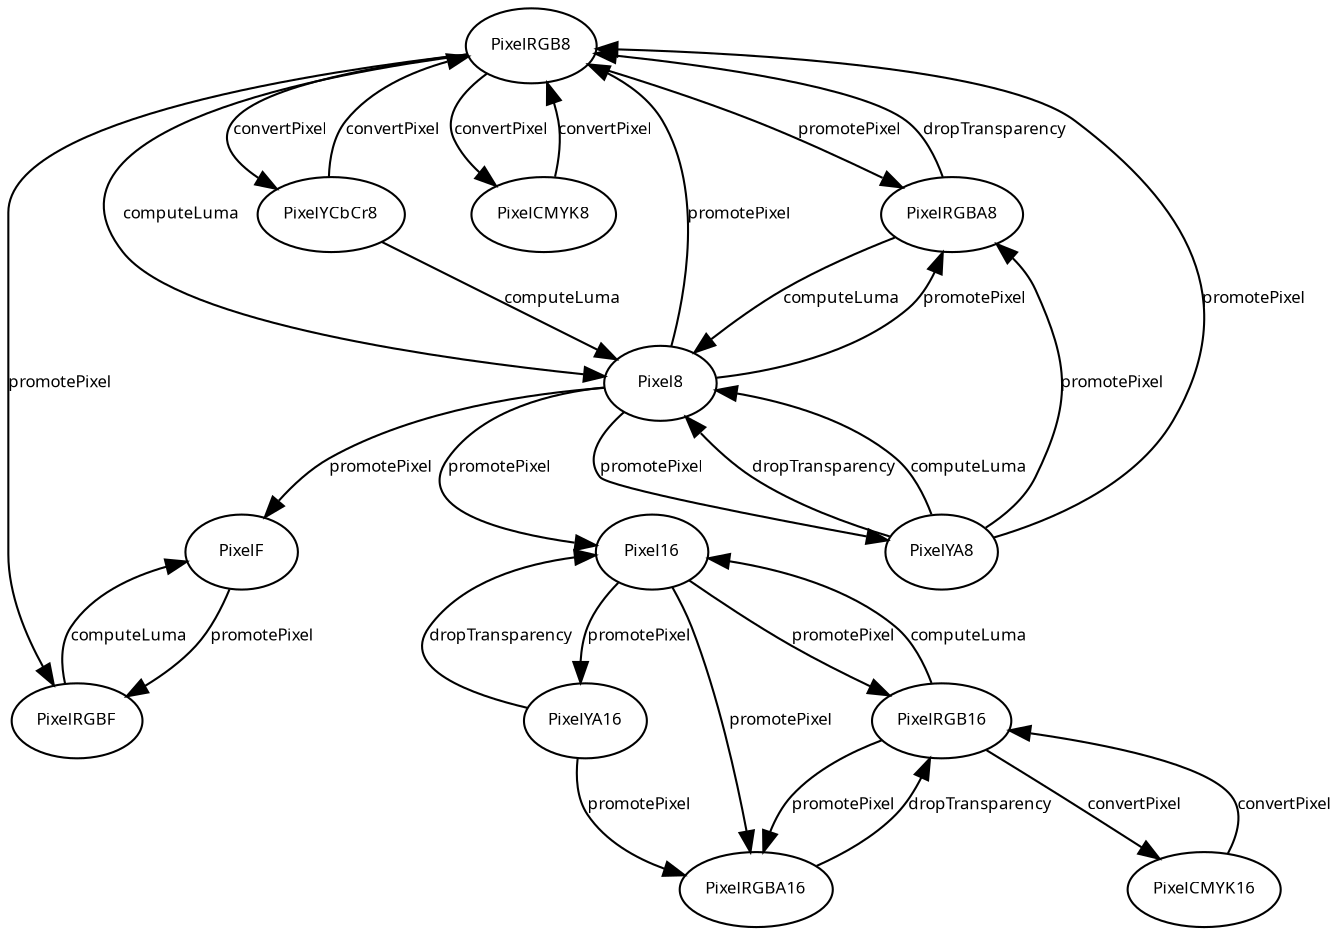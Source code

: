 digraph pixelGraphic
{
  node [fontname="sans-serif", fontsize=8];
  edge [fontname="sans-serif", fontsize=8];

  PixelRGB8 [rank="min"];

  PixelRGB16 -> PixelRGBA16 [label="promotePixel"];	 
  PixelRGB8 -> PixelRGBA8 [label="promotePixel"];	 
  PixelRGB8 -> PixelRGBF [label="promotePixel"];	 
  PixelYA16 -> PixelRGBA16 [label="promotePixel"];	 
  PixelYA8 -> PixelRGBA8 [label="promotePixel"];	 
  PixelYA8 -> PixelRGB8 [label="promotePixel"];	 
  PixelF -> PixelRGBF [label="promotePixel"];	 
  Pixel16 -> PixelRGBA16 [label="promotePixel"];	 
  Pixel16 -> PixelRGB16 [label="promotePixel"];	 
  Pixel16 -> PixelYA16 [label="promotePixel"];	 
  Pixel8 -> PixelRGBA8 [label="promotePixel"];	 
  Pixel8 -> PixelRGB8 [label="promotePixel"];	 
  Pixel8 -> PixelYA8 [label="promotePixel"];	 
  Pixel8 -> PixelF [label="promotePixel"];	 
  Pixel8 -> Pixel16 [label="promotePixel"];

  PixelCMYK16 -> PixelRGB16 [label="convertPixel"];	 
  PixelCMYK8 -> PixelRGB8 [label="convertPixel"];	 
  PixelYCbCr8 -> PixelRGB8 [label="convertPixel"];	 
  PixelRGB16 -> PixelCMYK16 [label="convertPixel"];	 
  PixelRGB8 -> PixelCMYK8 [label="convertPixel"];	 
  PixelRGB8 -> PixelYCbCr8 [label="convertPixel"];	 

  PixelRGBA16 -> PixelRGB16 [label="dropTransparency"];
  PixelRGBA8 -> PixelRGB8 [label="dropTransparency"];
  PixelYA16 -> Pixel16 [label="dropTransparency"];
  PixelYA8 -> Pixel8 [label="dropTransparency"];

  PixelRGBA8 -> Pixel8 [label="computeLuma"];
  PixelYCbCr8 -> Pixel8 [label="computeLuma"];
  PixelRGBF -> PixelF [label="computeLuma"];
  PixelRGB16 -> Pixel16 [label="computeLuma"];
  PixelRGB8 -> Pixel8 [label="computeLuma"];
  PixelYA8 -> Pixel8 [label="computeLuma"];
}

